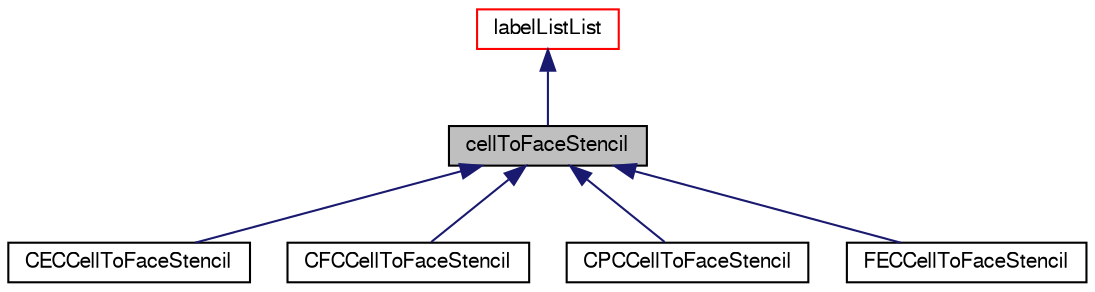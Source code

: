 digraph "cellToFaceStencil"
{
  bgcolor="transparent";
  edge [fontname="FreeSans",fontsize="10",labelfontname="FreeSans",labelfontsize="10"];
  node [fontname="FreeSans",fontsize="10",shape=record];
  Node0 [label="cellToFaceStencil",height=0.2,width=0.4,color="black", fillcolor="grey75", style="filled", fontcolor="black"];
  Node1 -> Node0 [dir="back",color="midnightblue",fontsize="10",style="solid",fontname="FreeSans"];
  Node1 [label="labelListList",height=0.2,width=0.4,color="red",URL="$a25694.html"];
  Node0 -> Node5 [dir="back",color="midnightblue",fontsize="10",style="solid",fontname="FreeSans"];
  Node5 [label="CECCellToFaceStencil",height=0.2,width=0.4,color="black",URL="$a22682.html",tooltip="Combined corresponding cellToCellStencil of owner and neighbour. "];
  Node0 -> Node6 [dir="back",color="midnightblue",fontsize="10",style="solid",fontname="FreeSans"];
  Node6 [label="CFCCellToFaceStencil",height=0.2,width=0.4,color="black",URL="$a22694.html",tooltip="Combined corresponding cellToCellStencil of owner and neighbour. "];
  Node0 -> Node7 [dir="back",color="midnightblue",fontsize="10",style="solid",fontname="FreeSans"];
  Node7 [label="CPCCellToFaceStencil",height=0.2,width=0.4,color="black",URL="$a22698.html",tooltip="Combined corresponding cellToCellStencil of owner and neighbour. "];
  Node0 -> Node8 [dir="back",color="midnightblue",fontsize="10",style="solid",fontname="FreeSans"];
  Node8 [label="FECCellToFaceStencil",height=0.2,width=0.4,color="black",URL="$a22702.html",tooltip="All cells connected via edge to face. "];
}
